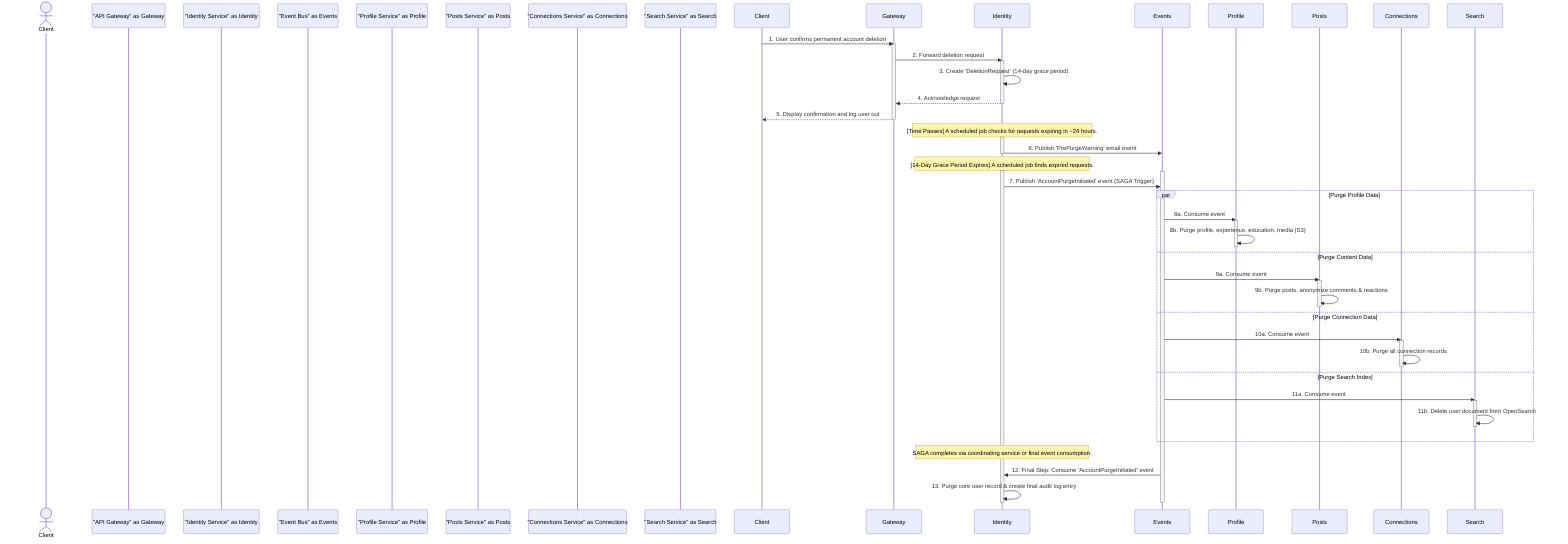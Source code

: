 sequenceDiagram
    actor "Client" as Client
    participant "API Gateway" as Gateway
    participant "Identity Service" as Identity
    participant "Event Bus" as Events
    participant "Profile Service" as Profile
    participant "Posts Service" as Posts
    participant "Connections Service" as Connections
    participant "Search Service" as Search

    Client->>Gateway: 1. User confirms permanent account deletion
    activate Gateway
    Gateway->>Identity: 2. Forward deletion request
    activate Identity
    Identity->>Identity: 3. Create 'DeletionRequest' (14-day grace period)
    Identity-->>Gateway: 4. Acknowledge request
    deactivate Identity
    Gateway-->>Client: 5. Display confirmation and log user out
    deactivate Gateway

    note over Identity: [Time Passes] A scheduled job checks for requests expiring in ~24 hours.
    activate Identity
    Identity->>Events: 6. Publish 'PrePurgeWarning' email event
    deactivate Identity

    note over Identity: [14-Day Grace Period Expires] A scheduled job finds expired requests.
    activate Identity
    activate Events
    Identity->>Events: 7. Publish 'AccountPurgeInitiated' event (SAGA Trigger)
    
    par Purge Profile Data
        Events->>Profile: 8a. Consume event
        activate Profile
        Profile->>Profile: 8b. Purge profile, experience, education, media (S3)
        deactivate Profile
    and Purge Content Data
        Events->>Posts: 9a. Consume event
        activate Posts
        Posts->>Posts: 9b. Purge posts, anonymize comments & reactions
        deactivate Posts
    and Purge Connection Data
        Events->>Connections: 10a. Consume event
        activate Connections
        Connections->>Connections: 10b. Purge all connection records
        deactivate Connections
    and Purge Search Index
        Events->>Search: 11a. Consume event
        activate Search
        Search->>Search: 11b. Delete user document from OpenSearch
        deactivate Search
    end

    note over Identity: SAGA completes via coordinating service or final event consumption.

    Events->>Identity: 12. Final Step: Consume 'AccountPurgeInitiated' event
    Identity->>Identity: 13. Purge core user record & create final audit log entry
    
    deactivate Events
    deactivate Identity